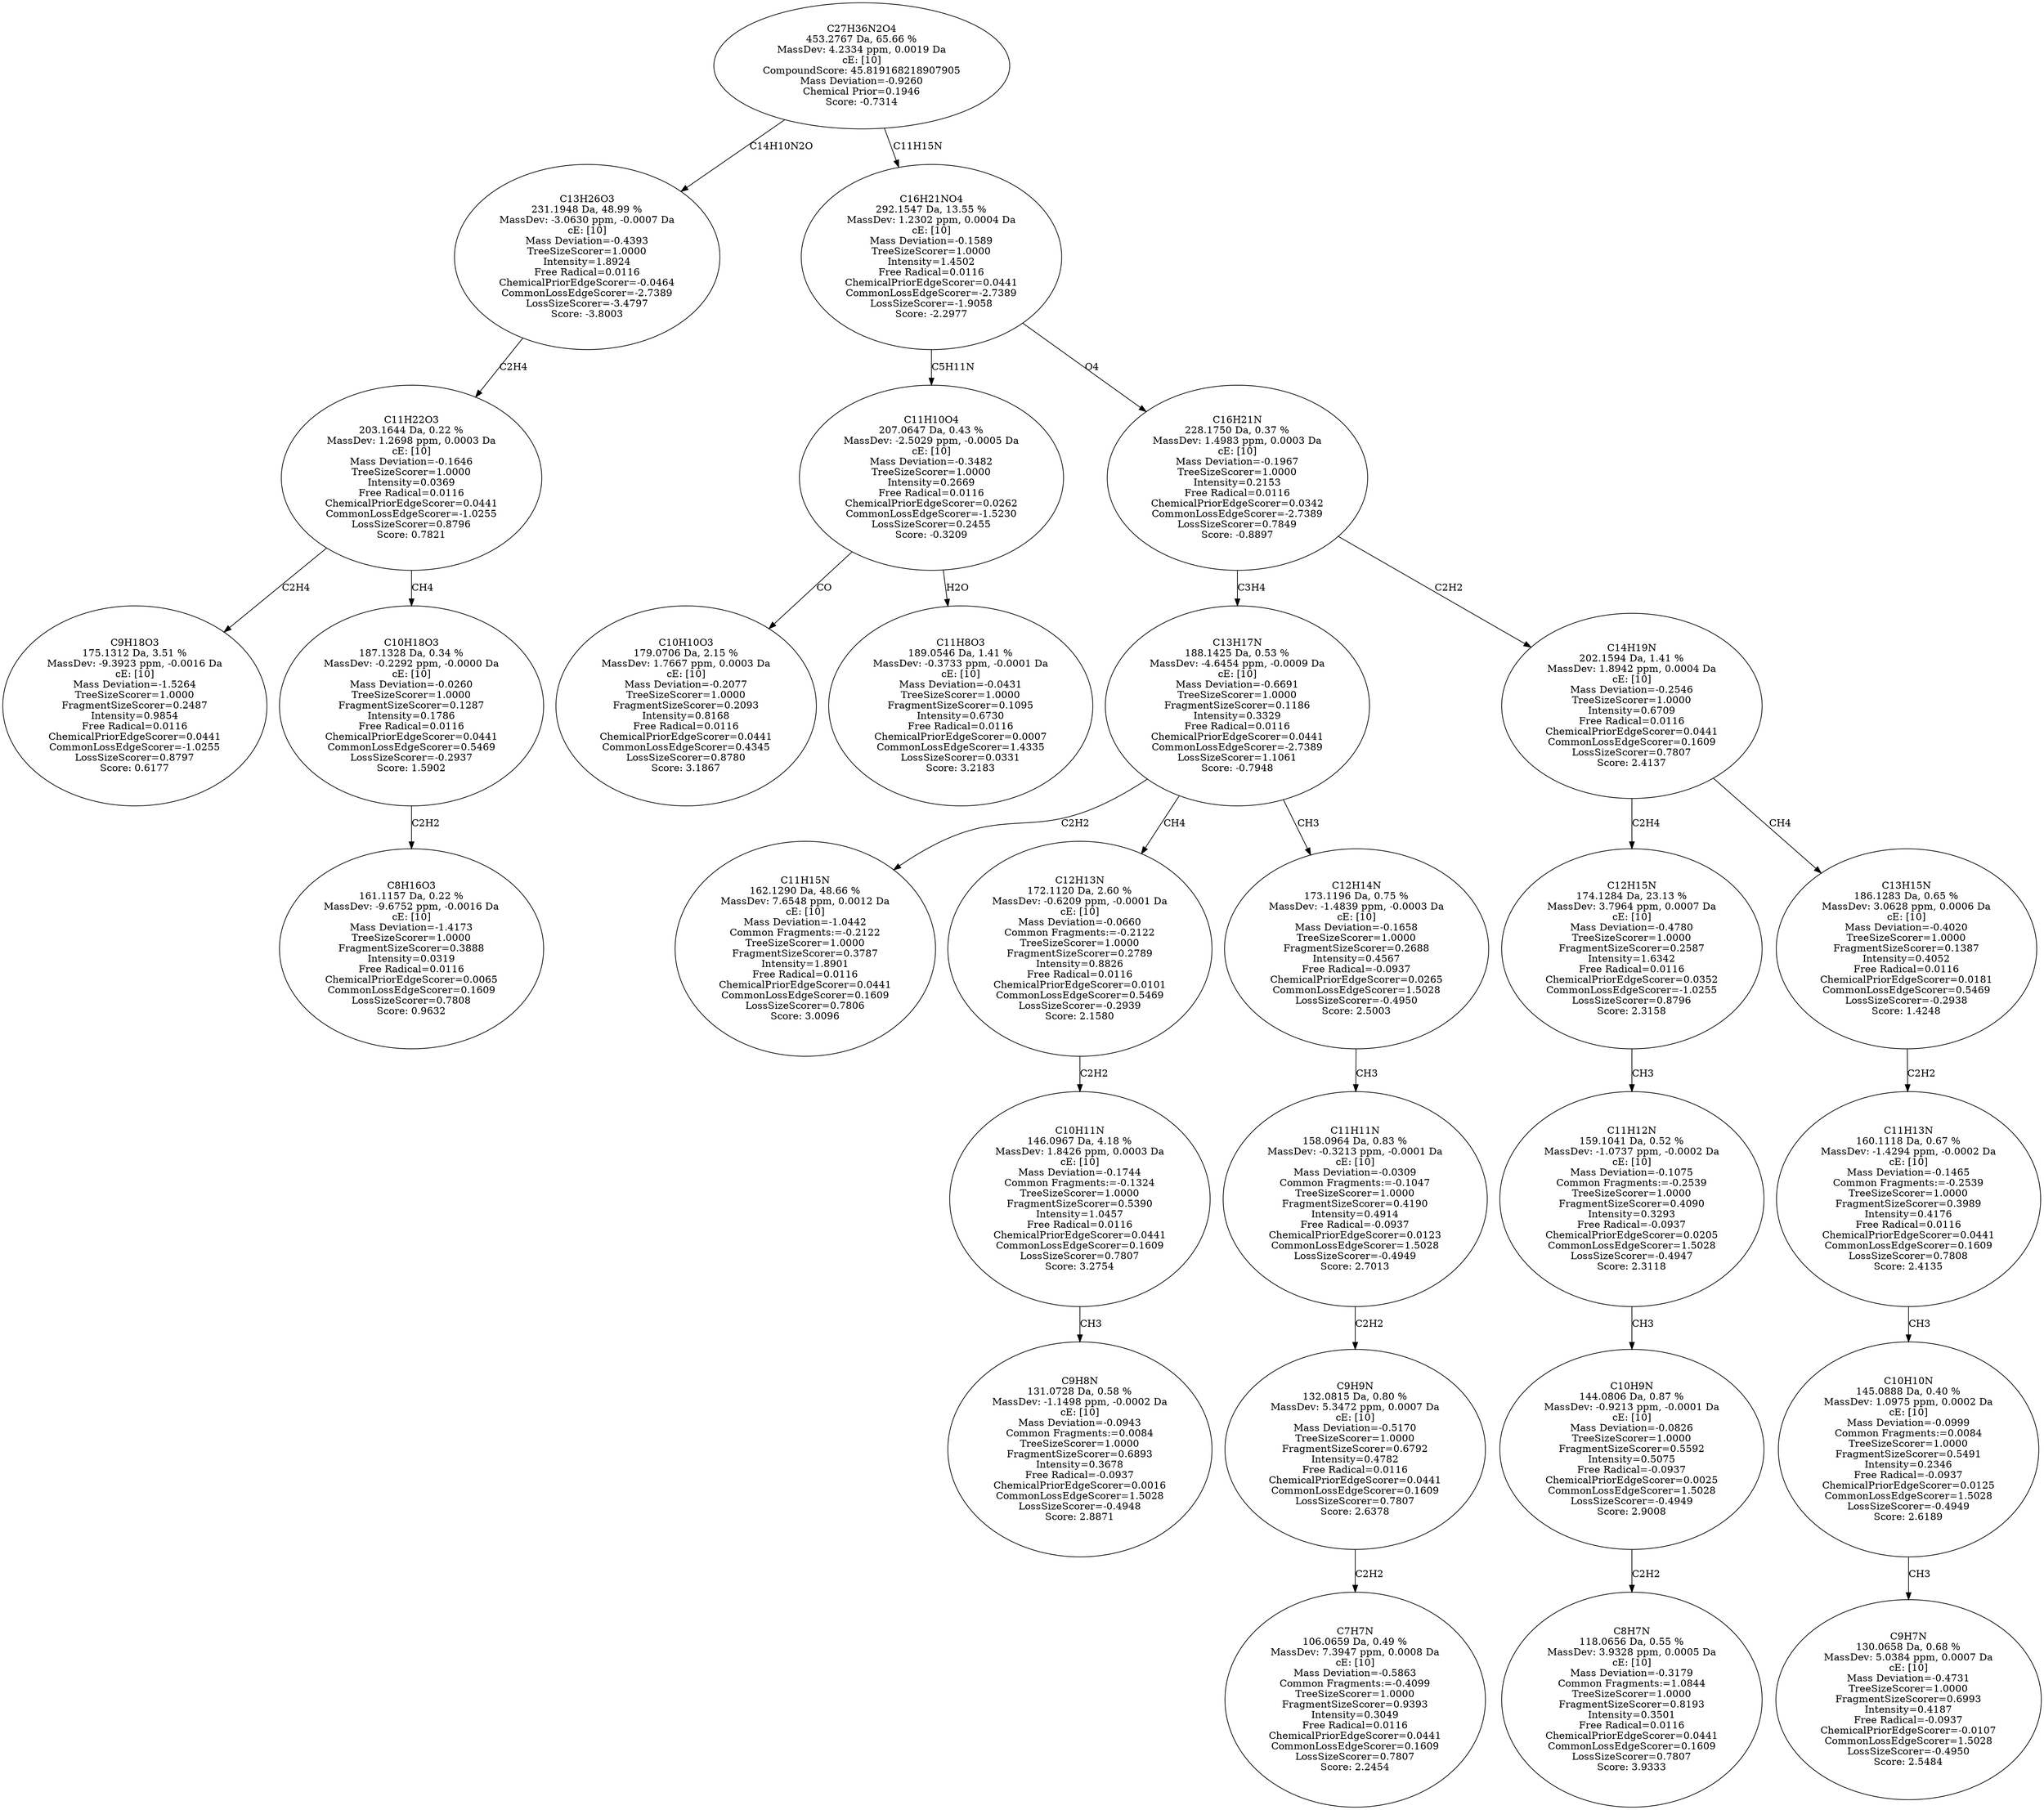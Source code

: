 strict digraph {
v1 [label="C9H18O3\n175.1312 Da, 3.51 %\nMassDev: -9.3923 ppm, -0.0016 Da\ncE: [10]\nMass Deviation=-1.5264\nTreeSizeScorer=1.0000\nFragmentSizeScorer=0.2487\nIntensity=0.9854\nFree Radical=0.0116\nChemicalPriorEdgeScorer=0.0441\nCommonLossEdgeScorer=-1.0255\nLossSizeScorer=0.8797\nScore: 0.6177"];
v2 [label="C8H16O3\n161.1157 Da, 0.22 %\nMassDev: -9.6752 ppm, -0.0016 Da\ncE: [10]\nMass Deviation=-1.4173\nTreeSizeScorer=1.0000\nFragmentSizeScorer=0.3888\nIntensity=0.0319\nFree Radical=0.0116\nChemicalPriorEdgeScorer=0.0065\nCommonLossEdgeScorer=0.1609\nLossSizeScorer=0.7808\nScore: 0.9632"];
v3 [label="C10H18O3\n187.1328 Da, 0.34 %\nMassDev: -0.2292 ppm, -0.0000 Da\ncE: [10]\nMass Deviation=-0.0260\nTreeSizeScorer=1.0000\nFragmentSizeScorer=0.1287\nIntensity=0.1786\nFree Radical=0.0116\nChemicalPriorEdgeScorer=0.0441\nCommonLossEdgeScorer=0.5469\nLossSizeScorer=-0.2937\nScore: 1.5902"];
v4 [label="C11H22O3\n203.1644 Da, 0.22 %\nMassDev: 1.2698 ppm, 0.0003 Da\ncE: [10]\nMass Deviation=-0.1646\nTreeSizeScorer=1.0000\nIntensity=0.0369\nFree Radical=0.0116\nChemicalPriorEdgeScorer=0.0441\nCommonLossEdgeScorer=-1.0255\nLossSizeScorer=0.8796\nScore: 0.7821"];
v5 [label="C13H26O3\n231.1948 Da, 48.99 %\nMassDev: -3.0630 ppm, -0.0007 Da\ncE: [10]\nMass Deviation=-0.4393\nTreeSizeScorer=1.0000\nIntensity=1.8924\nFree Radical=0.0116\nChemicalPriorEdgeScorer=-0.0464\nCommonLossEdgeScorer=-2.7389\nLossSizeScorer=-3.4797\nScore: -3.8003"];
v6 [label="C10H10O3\n179.0706 Da, 2.15 %\nMassDev: 1.7667 ppm, 0.0003 Da\ncE: [10]\nMass Deviation=-0.2077\nTreeSizeScorer=1.0000\nFragmentSizeScorer=0.2093\nIntensity=0.8168\nFree Radical=0.0116\nChemicalPriorEdgeScorer=0.0441\nCommonLossEdgeScorer=0.4345\nLossSizeScorer=0.8780\nScore: 3.1867"];
v7 [label="C11H8O3\n189.0546 Da, 1.41 %\nMassDev: -0.3733 ppm, -0.0001 Da\ncE: [10]\nMass Deviation=-0.0431\nTreeSizeScorer=1.0000\nFragmentSizeScorer=0.1095\nIntensity=0.6730\nFree Radical=0.0116\nChemicalPriorEdgeScorer=0.0007\nCommonLossEdgeScorer=1.4335\nLossSizeScorer=0.0331\nScore: 3.2183"];
v8 [label="C11H10O4\n207.0647 Da, 0.43 %\nMassDev: -2.5029 ppm, -0.0005 Da\ncE: [10]\nMass Deviation=-0.3482\nTreeSizeScorer=1.0000\nIntensity=0.2669\nFree Radical=0.0116\nChemicalPriorEdgeScorer=0.0262\nCommonLossEdgeScorer=-1.5230\nLossSizeScorer=0.2455\nScore: -0.3209"];
v9 [label="C11H15N\n162.1290 Da, 48.66 %\nMassDev: 7.6548 ppm, 0.0012 Da\ncE: [10]\nMass Deviation=-1.0442\nCommon Fragments:=-0.2122\nTreeSizeScorer=1.0000\nFragmentSizeScorer=0.3787\nIntensity=1.8901\nFree Radical=0.0116\nChemicalPriorEdgeScorer=0.0441\nCommonLossEdgeScorer=0.1609\nLossSizeScorer=0.7806\nScore: 3.0096"];
v10 [label="C9H8N\n131.0728 Da, 0.58 %\nMassDev: -1.1498 ppm, -0.0002 Da\ncE: [10]\nMass Deviation=-0.0943\nCommon Fragments:=0.0084\nTreeSizeScorer=1.0000\nFragmentSizeScorer=0.6893\nIntensity=0.3678\nFree Radical=-0.0937\nChemicalPriorEdgeScorer=0.0016\nCommonLossEdgeScorer=1.5028\nLossSizeScorer=-0.4948\nScore: 2.8871"];
v11 [label="C10H11N\n146.0967 Da, 4.18 %\nMassDev: 1.8426 ppm, 0.0003 Da\ncE: [10]\nMass Deviation=-0.1744\nCommon Fragments:=-0.1324\nTreeSizeScorer=1.0000\nFragmentSizeScorer=0.5390\nIntensity=1.0457\nFree Radical=0.0116\nChemicalPriorEdgeScorer=0.0441\nCommonLossEdgeScorer=0.1609\nLossSizeScorer=0.7807\nScore: 3.2754"];
v12 [label="C12H13N\n172.1120 Da, 2.60 %\nMassDev: -0.6209 ppm, -0.0001 Da\ncE: [10]\nMass Deviation=-0.0660\nCommon Fragments:=-0.2122\nTreeSizeScorer=1.0000\nFragmentSizeScorer=0.2789\nIntensity=0.8826\nFree Radical=0.0116\nChemicalPriorEdgeScorer=0.0101\nCommonLossEdgeScorer=0.5469\nLossSizeScorer=-0.2939\nScore: 2.1580"];
v13 [label="C7H7N\n106.0659 Da, 0.49 %\nMassDev: 7.3947 ppm, 0.0008 Da\ncE: [10]\nMass Deviation=-0.5863\nCommon Fragments:=-0.4099\nTreeSizeScorer=1.0000\nFragmentSizeScorer=0.9393\nIntensity=0.3049\nFree Radical=0.0116\nChemicalPriorEdgeScorer=0.0441\nCommonLossEdgeScorer=0.1609\nLossSizeScorer=0.7807\nScore: 2.2454"];
v14 [label="C9H9N\n132.0815 Da, 0.80 %\nMassDev: 5.3472 ppm, 0.0007 Da\ncE: [10]\nMass Deviation=-0.5170\nTreeSizeScorer=1.0000\nFragmentSizeScorer=0.6792\nIntensity=0.4782\nFree Radical=0.0116\nChemicalPriorEdgeScorer=0.0441\nCommonLossEdgeScorer=0.1609\nLossSizeScorer=0.7807\nScore: 2.6378"];
v15 [label="C11H11N\n158.0964 Da, 0.83 %\nMassDev: -0.3213 ppm, -0.0001 Da\ncE: [10]\nMass Deviation=-0.0309\nCommon Fragments:=-0.1047\nTreeSizeScorer=1.0000\nFragmentSizeScorer=0.4190\nIntensity=0.4914\nFree Radical=-0.0937\nChemicalPriorEdgeScorer=0.0123\nCommonLossEdgeScorer=1.5028\nLossSizeScorer=-0.4949\nScore: 2.7013"];
v16 [label="C12H14N\n173.1196 Da, 0.75 %\nMassDev: -1.4839 ppm, -0.0003 Da\ncE: [10]\nMass Deviation=-0.1658\nTreeSizeScorer=1.0000\nFragmentSizeScorer=0.2688\nIntensity=0.4567\nFree Radical=-0.0937\nChemicalPriorEdgeScorer=0.0265\nCommonLossEdgeScorer=1.5028\nLossSizeScorer=-0.4950\nScore: 2.5003"];
v17 [label="C13H17N\n188.1425 Da, 0.53 %\nMassDev: -4.6454 ppm, -0.0009 Da\ncE: [10]\nMass Deviation=-0.6691\nTreeSizeScorer=1.0000\nFragmentSizeScorer=0.1186\nIntensity=0.3329\nFree Radical=0.0116\nChemicalPriorEdgeScorer=0.0441\nCommonLossEdgeScorer=-2.7389\nLossSizeScorer=1.1061\nScore: -0.7948"];
v18 [label="C8H7N\n118.0656 Da, 0.55 %\nMassDev: 3.9328 ppm, 0.0005 Da\ncE: [10]\nMass Deviation=-0.3179\nCommon Fragments:=1.0844\nTreeSizeScorer=1.0000\nFragmentSizeScorer=0.8193\nIntensity=0.3501\nFree Radical=0.0116\nChemicalPriorEdgeScorer=0.0441\nCommonLossEdgeScorer=0.1609\nLossSizeScorer=0.7807\nScore: 3.9333"];
v19 [label="C10H9N\n144.0806 Da, 0.87 %\nMassDev: -0.9213 ppm, -0.0001 Da\ncE: [10]\nMass Deviation=-0.0826\nTreeSizeScorer=1.0000\nFragmentSizeScorer=0.5592\nIntensity=0.5075\nFree Radical=-0.0937\nChemicalPriorEdgeScorer=0.0025\nCommonLossEdgeScorer=1.5028\nLossSizeScorer=-0.4949\nScore: 2.9008"];
v20 [label="C11H12N\n159.1041 Da, 0.52 %\nMassDev: -1.0737 ppm, -0.0002 Da\ncE: [10]\nMass Deviation=-0.1075\nCommon Fragments:=-0.2539\nTreeSizeScorer=1.0000\nFragmentSizeScorer=0.4090\nIntensity=0.3293\nFree Radical=-0.0937\nChemicalPriorEdgeScorer=0.0205\nCommonLossEdgeScorer=1.5028\nLossSizeScorer=-0.4947\nScore: 2.3118"];
v21 [label="C12H15N\n174.1284 Da, 23.13 %\nMassDev: 3.7964 ppm, 0.0007 Da\ncE: [10]\nMass Deviation=-0.4780\nTreeSizeScorer=1.0000\nFragmentSizeScorer=0.2587\nIntensity=1.6342\nFree Radical=0.0116\nChemicalPriorEdgeScorer=0.0352\nCommonLossEdgeScorer=-1.0255\nLossSizeScorer=0.8796\nScore: 2.3158"];
v22 [label="C9H7N\n130.0658 Da, 0.68 %\nMassDev: 5.0384 ppm, 0.0007 Da\ncE: [10]\nMass Deviation=-0.4731\nTreeSizeScorer=1.0000\nFragmentSizeScorer=0.6993\nIntensity=0.4187\nFree Radical=-0.0937\nChemicalPriorEdgeScorer=-0.0107\nCommonLossEdgeScorer=1.5028\nLossSizeScorer=-0.4950\nScore: 2.5484"];
v23 [label="C10H10N\n145.0888 Da, 0.40 %\nMassDev: 1.0975 ppm, 0.0002 Da\ncE: [10]\nMass Deviation=-0.0999\nCommon Fragments:=0.0084\nTreeSizeScorer=1.0000\nFragmentSizeScorer=0.5491\nIntensity=0.2346\nFree Radical=-0.0937\nChemicalPriorEdgeScorer=0.0125\nCommonLossEdgeScorer=1.5028\nLossSizeScorer=-0.4949\nScore: 2.6189"];
v24 [label="C11H13N\n160.1118 Da, 0.67 %\nMassDev: -1.4294 ppm, -0.0002 Da\ncE: [10]\nMass Deviation=-0.1465\nCommon Fragments:=-0.2539\nTreeSizeScorer=1.0000\nFragmentSizeScorer=0.3989\nIntensity=0.4176\nFree Radical=0.0116\nChemicalPriorEdgeScorer=0.0441\nCommonLossEdgeScorer=0.1609\nLossSizeScorer=0.7808\nScore: 2.4135"];
v25 [label="C13H15N\n186.1283 Da, 0.65 %\nMassDev: 3.0628 ppm, 0.0006 Da\ncE: [10]\nMass Deviation=-0.4020\nTreeSizeScorer=1.0000\nFragmentSizeScorer=0.1387\nIntensity=0.4052\nFree Radical=0.0116\nChemicalPriorEdgeScorer=0.0181\nCommonLossEdgeScorer=0.5469\nLossSizeScorer=-0.2938\nScore: 1.4248"];
v26 [label="C14H19N\n202.1594 Da, 1.41 %\nMassDev: 1.8942 ppm, 0.0004 Da\ncE: [10]\nMass Deviation=-0.2546\nTreeSizeScorer=1.0000\nIntensity=0.6709\nFree Radical=0.0116\nChemicalPriorEdgeScorer=0.0441\nCommonLossEdgeScorer=0.1609\nLossSizeScorer=0.7807\nScore: 2.4137"];
v27 [label="C16H21N\n228.1750 Da, 0.37 %\nMassDev: 1.4983 ppm, 0.0003 Da\ncE: [10]\nMass Deviation=-0.1967\nTreeSizeScorer=1.0000\nIntensity=0.2153\nFree Radical=0.0116\nChemicalPriorEdgeScorer=0.0342\nCommonLossEdgeScorer=-2.7389\nLossSizeScorer=0.7849\nScore: -0.8897"];
v28 [label="C16H21NO4\n292.1547 Da, 13.55 %\nMassDev: 1.2302 ppm, 0.0004 Da\ncE: [10]\nMass Deviation=-0.1589\nTreeSizeScorer=1.0000\nIntensity=1.4502\nFree Radical=0.0116\nChemicalPriorEdgeScorer=0.0441\nCommonLossEdgeScorer=-2.7389\nLossSizeScorer=-1.9058\nScore: -2.2977"];
v29 [label="C27H36N2O4\n453.2767 Da, 65.66 %\nMassDev: 4.2334 ppm, 0.0019 Da\ncE: [10]\nCompoundScore: 45.819168218907905\nMass Deviation=-0.9260\nChemical Prior=0.1946\nScore: -0.7314"];
v4 -> v1 [label="C2H4"];
v3 -> v2 [label="C2H2"];
v4 -> v3 [label="CH4"];
v5 -> v4 [label="C2H4"];
v29 -> v5 [label="C14H10N2O"];
v8 -> v6 [label="CO"];
v8 -> v7 [label="H2O"];
v28 -> v8 [label="C5H11N"];
v17 -> v9 [label="C2H2"];
v11 -> v10 [label="CH3"];
v12 -> v11 [label="C2H2"];
v17 -> v12 [label="CH4"];
v14 -> v13 [label="C2H2"];
v15 -> v14 [label="C2H2"];
v16 -> v15 [label="CH3"];
v17 -> v16 [label="CH3"];
v27 -> v17 [label="C3H4"];
v19 -> v18 [label="C2H2"];
v20 -> v19 [label="CH3"];
v21 -> v20 [label="CH3"];
v26 -> v21 [label="C2H4"];
v23 -> v22 [label="CH3"];
v24 -> v23 [label="CH3"];
v25 -> v24 [label="C2H2"];
v26 -> v25 [label="CH4"];
v27 -> v26 [label="C2H2"];
v28 -> v27 [label="O4"];
v29 -> v28 [label="C11H15N"];
}
